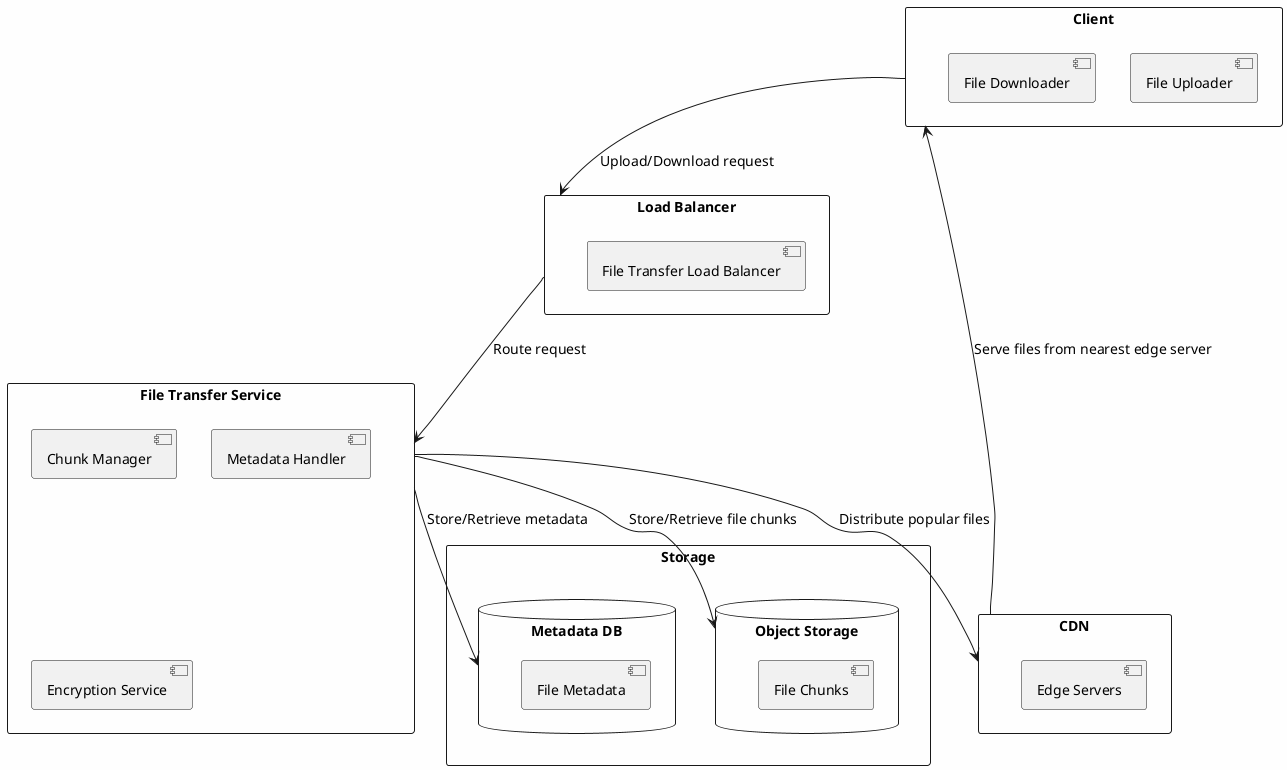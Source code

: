 @startuml Telegram_File_Transfer_And_Storage

skinparam backgroundColor #FEFEFE
skinparam handwritten false
skinparam monochrome true
skinparam packageStyle rectangle
skinparam defaultFontName Arial
skinparam defaultFontSize 14

rectangle "Client" {
    [File Uploader]
    [File Downloader]
}

rectangle "Load Balancer" {
    [File Transfer Load Balancer]
}

rectangle "File Transfer Service" {
    [Chunk Manager]
    [Metadata Handler]
    [Encryption Service]
}

rectangle "Storage" {
    database "Metadata DB" {
        [File Metadata]
    }
    database "Object Storage" {
        [File Chunks]
    }
}

rectangle "CDN" {
    [Edge Servers]
}

Client --> "Load Balancer" : Upload/Download request
"Load Balancer" --> "File Transfer Service" : Route request
"File Transfer Service" --> "Metadata DB" : Store/Retrieve metadata
"File Transfer Service" --> "Object Storage" : Store/Retrieve file chunks
"File Transfer Service" --> "CDN" : Distribute popular files
"CDN" --> Client : Serve files from nearest edge server

@enduml
